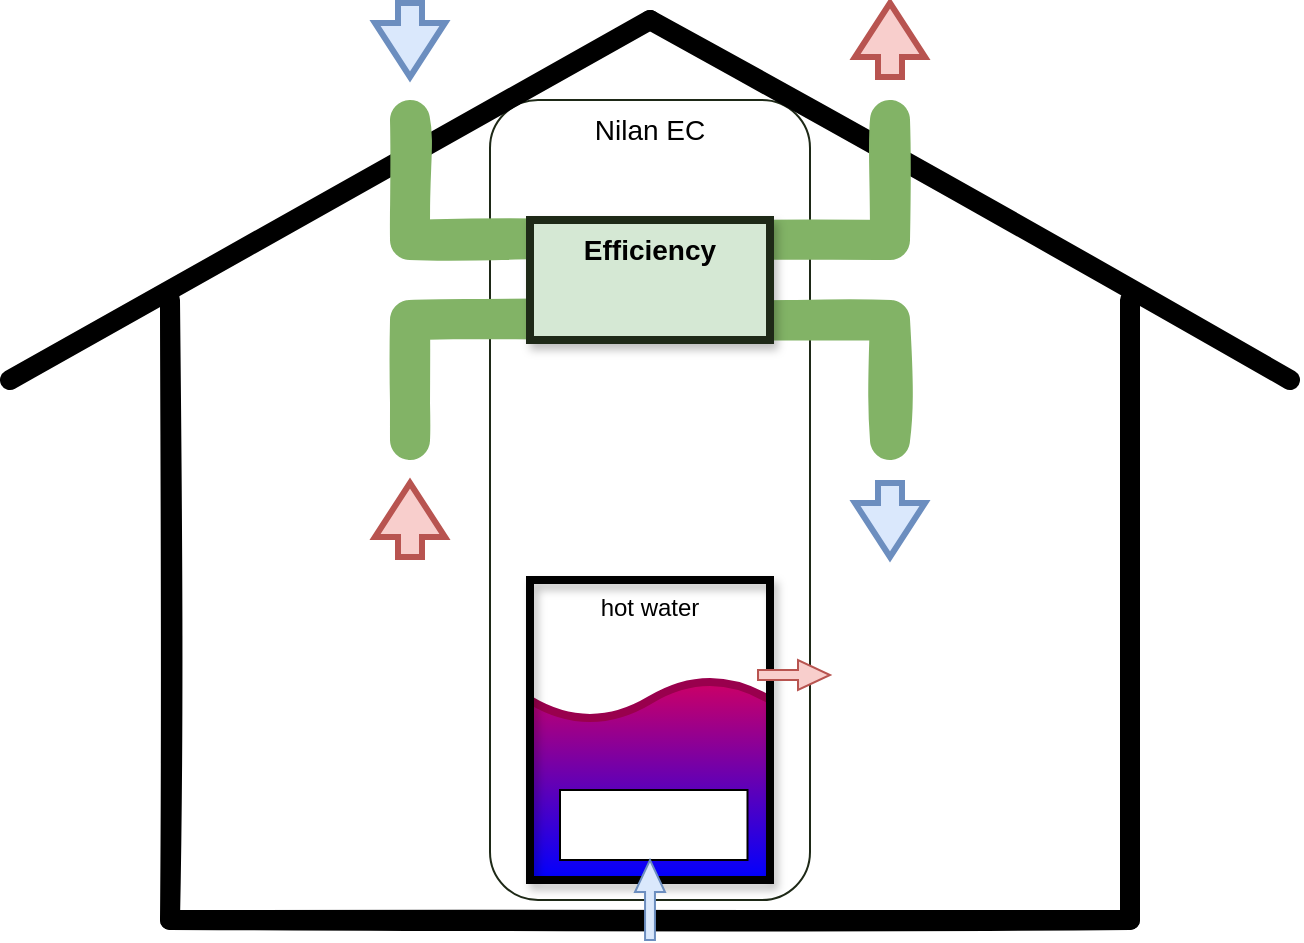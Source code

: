 <mxfile version="20.1.1" type="device" pages="2"><diagram id="ckh5fHTsdL9yj0uVc3gK" name="picture"><mxGraphModel dx="1012" dy="982" grid="1" gridSize="10" guides="1" tooltips="1" connect="1" arrows="1" fold="1" page="1" pageScale="1" pageWidth="827" pageHeight="1169" math="0" shadow="0"><root><mxCell id="0"/><mxCell id="1" parent="0"/><mxCell id="WqD4NdKh1WxVE9hZ5BGr-47" value="Nilan EC" style="rounded=1;whiteSpace=wrap;html=1;shadow=0;sketch=0;fontSize=14;strokeColor=#1E2917;strokeWidth=1;fillColor=none;gradientColor=none;verticalAlign=top;" vertex="1" parent="1"><mxGeometry x="280" y="240" width="160" height="400" as="geometry"/></mxCell><mxCell id="WqD4NdKh1WxVE9hZ5BGr-1" value="" style="endArrow=none;html=1;rounded=0;strokeWidth=10;sketch=1;" edge="1" parent="1"><mxGeometry width="50" height="50" relative="1" as="geometry"><mxPoint x="120" y="650" as="sourcePoint"/><mxPoint x="120" y="340" as="targetPoint"/></mxGeometry></mxCell><mxCell id="WqD4NdKh1WxVE9hZ5BGr-2" value="" style="endArrow=none;html=1;rounded=0;strokeWidth=10;sketch=1;" edge="1" parent="1"><mxGeometry width="50" height="50" relative="1" as="geometry"><mxPoint x="600" y="650" as="sourcePoint"/><mxPoint x="600" y="340" as="targetPoint"/></mxGeometry></mxCell><mxCell id="WqD4NdKh1WxVE9hZ5BGr-3" value="" style="endArrow=none;html=1;rounded=0;strokeWidth=10;sketch=1;" edge="1" parent="1"><mxGeometry width="50" height="50" relative="1" as="geometry"><mxPoint x="120" y="650" as="sourcePoint"/><mxPoint x="600" y="650" as="targetPoint"/></mxGeometry></mxCell><mxCell id="WqD4NdKh1WxVE9hZ5BGr-4" value="" style="endArrow=none;html=1;rounded=0;strokeWidth=10;sketch=1;" edge="1" parent="1"><mxGeometry width="50" height="50" relative="1" as="geometry"><mxPoint x="40" y="380" as="sourcePoint"/><mxPoint x="360" y="200" as="targetPoint"/></mxGeometry></mxCell><mxCell id="WqD4NdKh1WxVE9hZ5BGr-7" value="" style="endArrow=none;html=1;rounded=0;strokeWidth=10;sketch=1;" edge="1" parent="1"><mxGeometry width="50" height="50" relative="1" as="geometry"><mxPoint x="360" y="200" as="sourcePoint"/><mxPoint x="680" y="380" as="targetPoint"/></mxGeometry></mxCell><mxCell id="WqD4NdKh1WxVE9hZ5BGr-11" value="hot water" style="group" vertex="1" connectable="0" parent="1"><mxGeometry x="300" y="480" width="120" height="150" as="geometry"/></mxCell><mxCell id="WqD4NdKh1WxVE9hZ5BGr-10" value="" style="shape=document;whiteSpace=wrap;html=1;boundedLbl=1;strokeWidth=4;size=0.2;fillColor=#0000FF;strokeColor=#99004D;direction=west;fontColor=#ffffff;sketch=0;shadow=0;gradientColor=#CC0066;" vertex="1" parent="WqD4NdKh1WxVE9hZ5BGr-11"><mxGeometry y="50" width="120" height="100" as="geometry"/></mxCell><mxCell id="WqD4NdKh1WxVE9hZ5BGr-8" value="" style="rounded=0;whiteSpace=wrap;html=1;strokeWidth=4;fillColor=none;shadow=1;" vertex="1" parent="WqD4NdKh1WxVE9hZ5BGr-11"><mxGeometry width="120" height="150" as="geometry"/></mxCell><mxCell id="WqD4NdKh1WxVE9hZ5BGr-33" value="" style="rounded=0;whiteSpace=wrap;html=1;shadow=0;sketch=0;strokeWidth=1;" vertex="1" parent="WqD4NdKh1WxVE9hZ5BGr-11"><mxGeometry x="15" y="105" width="93.75" height="35" as="geometry"/></mxCell><mxCell id="WqD4NdKh1WxVE9hZ5BGr-29" value="" style="group" vertex="1" connectable="0" parent="1"><mxGeometry x="240" y="190" height="120" as="geometry"/></mxCell><mxCell id="WqD4NdKh1WxVE9hZ5BGr-15" value="" style="endArrow=none;html=1;rounded=0;strokeWidth=20;fillColor=#d5e8d4;strokeColor=#82b366;sketch=1;" edge="1" parent="WqD4NdKh1WxVE9hZ5BGr-29"><mxGeometry width="50" height="50" relative="1" as="geometry"><mxPoint y="60" as="sourcePoint"/><mxPoint x="100" y="120" as="targetPoint"/><Array as="points"><mxPoint y="120"/></Array></mxGeometry></mxCell><mxCell id="WqD4NdKh1WxVE9hZ5BGr-22" value="" style="shape=flexArrow;endArrow=classic;html=1;rounded=0;shadow=0;sketch=0;strokeWidth=3;width=10;fillColor=#dae8fc;strokeColor=#6c8ebf;endSize=8;" edge="1" parent="WqD4NdKh1WxVE9hZ5BGr-29"><mxGeometry width="50" height="50" relative="1" as="geometry"><mxPoint as="sourcePoint"/><mxPoint y="40" as="targetPoint"/></mxGeometry></mxCell><mxCell id="WqD4NdKh1WxVE9hZ5BGr-30" value="" style="group" vertex="1" connectable="0" parent="1"><mxGeometry x="480" y="190" height="120" as="geometry"/></mxCell><mxCell id="WqD4NdKh1WxVE9hZ5BGr-21" value="" style="endArrow=none;html=1;rounded=0;strokeWidth=20;fillColor=#d5e8d4;strokeColor=#82b366;flowAnimation=0;ignoreEdge=0;orthogonalLoop=0;orthogonal=0;shadow=0;sketch=1;" edge="1" parent="WqD4NdKh1WxVE9hZ5BGr-30"><mxGeometry width="50" height="50" relative="1" as="geometry"><mxPoint y="60" as="sourcePoint"/><mxPoint x="-100" y="120" as="targetPoint"/><Array as="points"><mxPoint y="120"/></Array></mxGeometry></mxCell><mxCell id="WqD4NdKh1WxVE9hZ5BGr-24" value="" style="shape=flexArrow;endArrow=classic;html=1;rounded=0;shadow=0;sketch=0;strokeWidth=3;width=10;fillColor=#f8cecc;strokeColor=#b85450;endSize=8;" edge="1" parent="WqD4NdKh1WxVE9hZ5BGr-30"><mxGeometry width="50" height="50" relative="1" as="geometry"><mxPoint y="40" as="sourcePoint"/><mxPoint as="targetPoint"/></mxGeometry></mxCell><mxCell id="WqD4NdKh1WxVE9hZ5BGr-31" value="" style="group" vertex="1" connectable="0" parent="1"><mxGeometry x="480" y="350" height="120" as="geometry"/></mxCell><mxCell id="WqD4NdKh1WxVE9hZ5BGr-19" value="" style="endArrow=none;html=1;rounded=0;strokeWidth=20;fillColor=#d5e8d4;strokeColor=#82b366;sketch=1;" edge="1" parent="WqD4NdKh1WxVE9hZ5BGr-31"><mxGeometry width="50" height="50" relative="1" as="geometry"><mxPoint y="60" as="sourcePoint"/><mxPoint x="-100" as="targetPoint"/><Array as="points"><mxPoint/></Array></mxGeometry></mxCell><mxCell id="WqD4NdKh1WxVE9hZ5BGr-23" value="" style="shape=flexArrow;endArrow=classic;html=1;rounded=0;shadow=0;sketch=0;strokeWidth=3;width=10;fillColor=#dae8fc;strokeColor=#6c8ebf;endSize=8;" edge="1" parent="WqD4NdKh1WxVE9hZ5BGr-31"><mxGeometry width="50" height="50" relative="1" as="geometry"><mxPoint y="80" as="sourcePoint"/><mxPoint y="120" as="targetPoint"/></mxGeometry></mxCell><mxCell id="WqD4NdKh1WxVE9hZ5BGr-32" value="" style="group" vertex="1" connectable="0" parent="1"><mxGeometry x="240" y="350" height="120" as="geometry"/></mxCell><mxCell id="WqD4NdKh1WxVE9hZ5BGr-20" value="" style="endArrow=none;html=1;rounded=0;strokeWidth=20;fillColor=#d5e8d4;strokeColor=#82b366;sketch=1;" edge="1" parent="WqD4NdKh1WxVE9hZ5BGr-32"><mxGeometry width="50" height="50" relative="1" as="geometry"><mxPoint y="60" as="sourcePoint"/><mxPoint x="100" as="targetPoint"/><Array as="points"><mxPoint/></Array></mxGeometry></mxCell><mxCell id="WqD4NdKh1WxVE9hZ5BGr-25" value="" style="shape=flexArrow;endArrow=classic;html=1;rounded=0;shadow=0;sketch=0;strokeWidth=3;width=10;fillColor=#f8cecc;strokeColor=#b85450;endSize=8;" edge="1" parent="WqD4NdKh1WxVE9hZ5BGr-32"><mxGeometry width="50" height="50" relative="1" as="geometry"><mxPoint y="120" as="sourcePoint"/><mxPoint y="80" as="targetPoint"/></mxGeometry></mxCell><mxCell id="WqD4NdKh1WxVE9hZ5BGr-12" value="" style="rounded=0;whiteSpace=wrap;html=1;shadow=1;sketch=0;strokeColor=#1E2917;strokeWidth=4;fillColor=#d5e8d4;" vertex="1" parent="1"><mxGeometry x="300" y="300" width="120" height="60" as="geometry"/></mxCell><mxCell id="WqD4NdKh1WxVE9hZ5BGr-43" value="&lt;font style=&quot;font-size: 14px;&quot;&gt;&lt;b&gt;Efficiency&lt;/b&gt;&lt;/font&gt;" style="text;html=1;strokeColor=none;fillColor=none;align=center;verticalAlign=middle;whiteSpace=wrap;rounded=0;shadow=0;sketch=0;" vertex="1" parent="1"><mxGeometry x="315" y="300" width="90" height="30" as="geometry"/></mxCell><mxCell id="WqD4NdKh1WxVE9hZ5BGr-50" value="" style="html=1;shadow=0;dashed=0;align=center;verticalAlign=middle;shape=mxgraph.arrows2.arrow;dy=0.67;dx=16;notch=0;rounded=0;sketch=0;fontSize=14;strokeColor=#b85450;strokeWidth=1;fillColor=#f8cecc;" vertex="1" parent="1"><mxGeometry x="414" y="520" width="36" height="15" as="geometry"/></mxCell><mxCell id="WqD4NdKh1WxVE9hZ5BGr-51" value="" style="html=1;shadow=0;dashed=0;align=center;verticalAlign=middle;shape=mxgraph.arrows2.arrow;dy=0.67;dx=16;notch=0;rounded=0;sketch=0;fontSize=14;strokeColor=#6c8ebf;strokeWidth=1;fillColor=#dae8fc;flipH=1;direction=north;" vertex="1" parent="1"><mxGeometry x="352.5" y="620" width="15" height="40" as="geometry"/></mxCell></root></mxGraphModel></diagram><diagram id="Me7M6piSzQT3ZwYmi3jk" name="comms"><mxGraphModel dx="1012" dy="982" grid="1" gridSize="10" guides="1" tooltips="1" connect="1" arrows="1" fold="1" page="1" pageScale="1" pageWidth="827" pageHeight="1169" math="0" shadow="0"><root><mxCell id="0"/><mxCell id="1" parent="0"/><mxCell id="GzxoROePx6EJJ2q2_XVc-7" style="rounded=0;sketch=1;orthogonalLoop=1;jettySize=auto;html=1;entryX=0.5;entryY=0;entryDx=0;entryDy=0;shadow=0;fontSize=14;strokeWidth=3;" edge="1" parent="1" source="GzxoROePx6EJJ2q2_XVc-1" target="GzxoROePx6EJJ2q2_XVc-2"><mxGeometry relative="1" as="geometry"/></mxCell><mxCell id="GzxoROePx6EJJ2q2_XVc-1" value="Home Assistant" style="rounded=0;whiteSpace=wrap;html=1;shadow=0;sketch=0;fontSize=14;strokeColor=#1E2917;strokeWidth=1;fillColor=none;gradientColor=none;" vertex="1" parent="1"><mxGeometry x="130" y="130" width="140" height="60" as="geometry"/></mxCell><mxCell id="GzxoROePx6EJJ2q2_XVc-8" style="rounded=0;sketch=1;orthogonalLoop=1;jettySize=auto;html=1;exitX=1;exitY=0.5;exitDx=0;exitDy=0;entryX=0;entryY=0.5;entryDx=0;entryDy=0;shadow=0;fontSize=14;strokeWidth=3;" edge="1" parent="1" source="GzxoROePx6EJJ2q2_XVc-2" target="GzxoROePx6EJJ2q2_XVc-4"><mxGeometry relative="1" as="geometry"/></mxCell><mxCell id="GzxoROePx6EJJ2q2_XVc-2" value="&lt;div&gt;modbus&lt;/div&gt;&lt;div&gt;tcp&lt;br&gt;&lt;/div&gt;" style="shape=parallelogram;perimeter=parallelogramPerimeter;whiteSpace=wrap;html=1;fixedSize=1;rounded=0;shadow=0;sketch=0;fontSize=14;strokeColor=#1E2917;strokeWidth=1;fillColor=none;gradientColor=none;" vertex="1" parent="1"><mxGeometry x="140" y="240" width="120" height="60" as="geometry"/></mxCell><mxCell id="GzxoROePx6EJJ2q2_XVc-3" value="Raspberry Zero W" style="rounded=0;whiteSpace=wrap;html=1;shadow=0;sketch=0;fontSize=14;strokeColor=#1E2917;strokeWidth=1;fillColor=none;gradientColor=none;" vertex="1" parent="1"><mxGeometry x="290" y="130" width="170" height="60" as="geometry"/></mxCell><mxCell id="GzxoROePx6EJJ2q2_XVc-16" style="rounded=0;sketch=1;orthogonalLoop=1;jettySize=auto;html=1;exitX=1;exitY=0.5;exitDx=0;exitDy=0;entryX=0;entryY=0.5;entryDx=0;entryDy=0;shadow=0;fontSize=14;strokeWidth=3;" edge="1" parent="1" source="GzxoROePx6EJJ2q2_XVc-4" target="GzxoROePx6EJJ2q2_XVc-11"><mxGeometry relative="1" as="geometry"/></mxCell><mxCell id="GzxoROePx6EJJ2q2_XVc-4" value="mbusd" style="shape=parallelogram;perimeter=parallelogramPerimeter;whiteSpace=wrap;html=1;fixedSize=1;rounded=0;shadow=0;sketch=0;fontSize=14;strokeColor=#1E2917;strokeWidth=1;fillColor=none;gradientColor=none;" vertex="1" parent="1"><mxGeometry x="294" y="240" width="66" height="60" as="geometry"/></mxCell><mxCell id="GzxoROePx6EJJ2q2_XVc-6" value="NilanEC" style="rounded=0;whiteSpace=wrap;html=1;shadow=0;sketch=0;fontSize=14;strokeColor=#1E2917;strokeWidth=1;fillColor=none;gradientColor=none;" vertex="1" parent="1"><mxGeometry x="480" y="130" width="120" height="60" as="geometry"/></mxCell><mxCell id="GzxoROePx6EJJ2q2_XVc-17" style="edgeStyle=orthogonalEdgeStyle;rounded=0;sketch=1;orthogonalLoop=1;jettySize=auto;html=1;exitX=1;exitY=0.5;exitDx=0;exitDy=0;entryX=0.5;entryY=1;entryDx=0;entryDy=0;shadow=0;fontSize=14;strokeWidth=3;" edge="1" parent="1" source="GzxoROePx6EJJ2q2_XVc-11" target="GzxoROePx6EJJ2q2_XVc-6"><mxGeometry relative="1" as="geometry"/></mxCell><mxCell id="GzxoROePx6EJJ2q2_XVc-11" value="&lt;div&gt;USB RS-485&lt;/div&gt;&lt;div&gt;adapter&lt;br&gt;&lt;/div&gt;" style="shape=process;whiteSpace=wrap;html=1;backgroundOutline=1;rounded=0;shadow=0;sketch=0;fontSize=14;strokeColor=#1E2917;strokeWidth=1;fillColor=none;gradientColor=none;" vertex="1" parent="1"><mxGeometry x="380" y="240" width="80" height="60" as="geometry"/></mxCell><mxCell id="GzxoROePx6EJJ2q2_XVc-14" value="" style="endArrow=none;dashed=1;html=1;dashPattern=1 3;strokeWidth=2;rounded=0;shadow=0;sketch=1;fontSize=14;" edge="1" parent="1"><mxGeometry width="50" height="50" relative="1" as="geometry"><mxPoint x="280" y="310" as="sourcePoint"/><mxPoint x="280" y="120" as="targetPoint"/></mxGeometry></mxCell><mxCell id="GzxoROePx6EJJ2q2_XVc-15" value="" style="endArrow=none;dashed=1;html=1;dashPattern=1 3;strokeWidth=2;rounded=0;shadow=0;sketch=1;fontSize=14;" edge="1" parent="1"><mxGeometry width="50" height="50" relative="1" as="geometry"><mxPoint x="470" y="310" as="sourcePoint"/><mxPoint x="470" y="120" as="targetPoint"/></mxGeometry></mxCell></root></mxGraphModel></diagram></mxfile>
